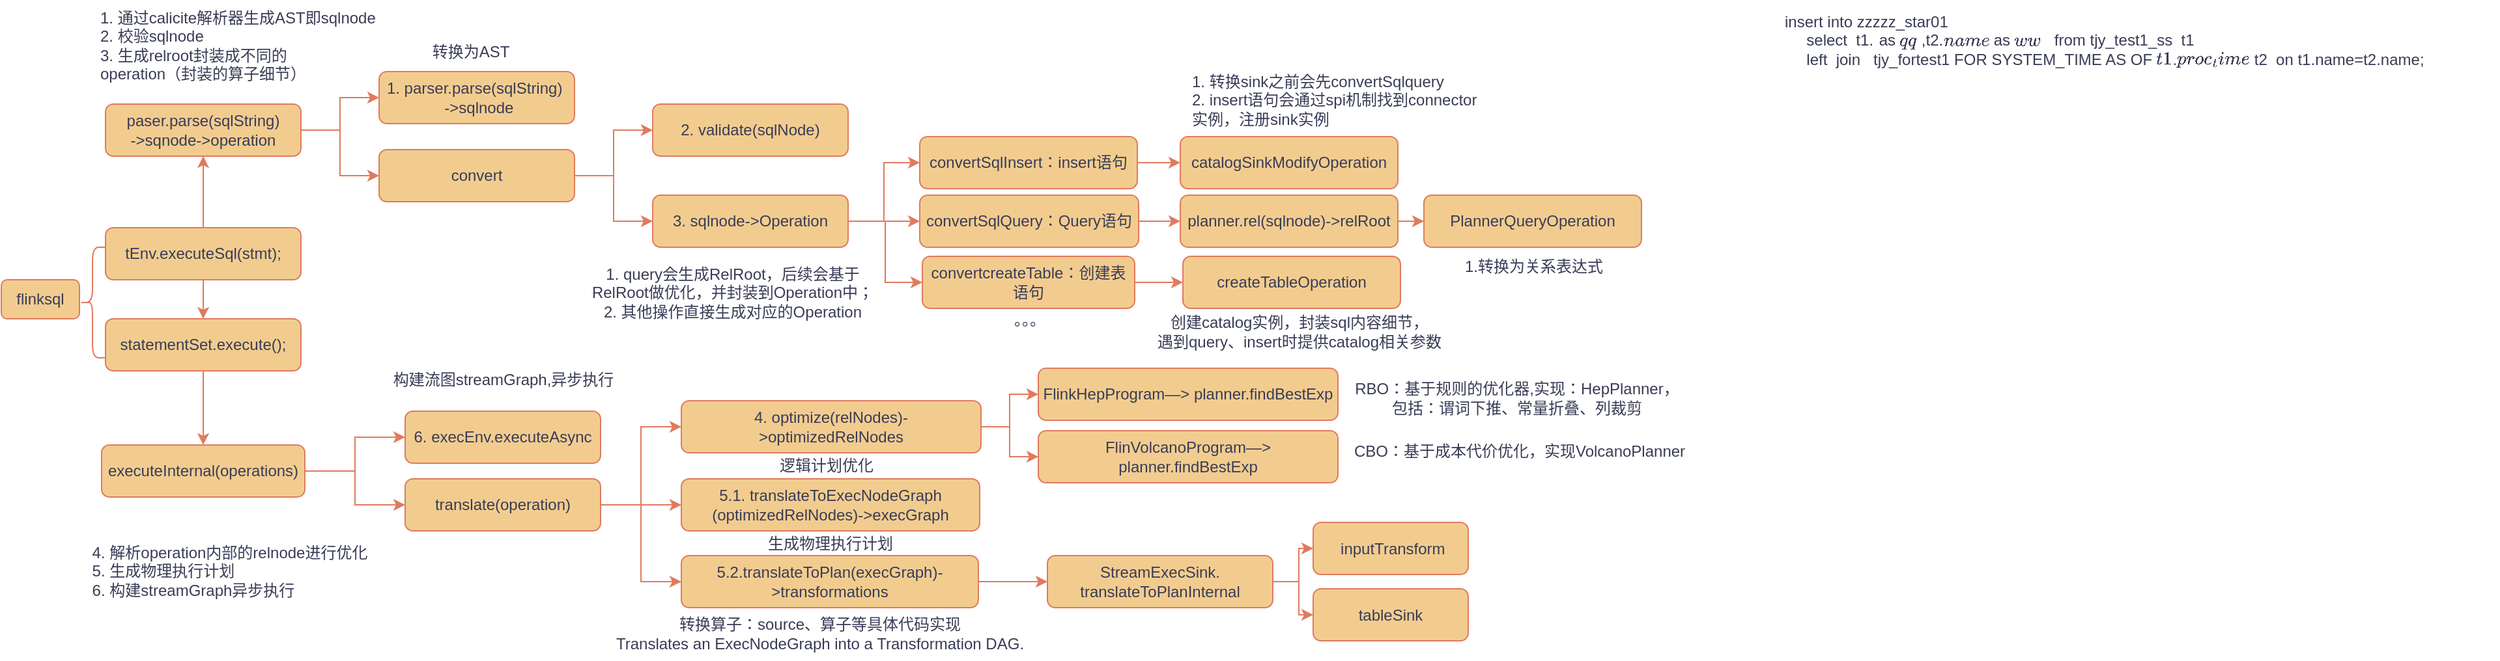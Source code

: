 <mxfile version="22.1.17" type="github">
  <diagram name="第 1 页" id="nlLDegoZxrFvPFiNcK8O">
    <mxGraphModel dx="816" dy="592" grid="0" gridSize="10" guides="1" tooltips="1" connect="1" arrows="1" fold="1" page="0" pageScale="1" pageWidth="1600" pageHeight="1200" math="0" shadow="0">
      <root>
        <mxCell id="0" />
        <mxCell id="1" parent="0" />
        <mxCell id="tADbp0Cch4AszEm7FbJm-317" value="flinksql" style="rounded=1;whiteSpace=wrap;html=1;labelBackgroundColor=none;fillColor=#F2CC8F;strokeColor=#E07A5F;fontColor=#393C56;" vertex="1" parent="1">
          <mxGeometry x="630" y="445" width="60" height="30" as="geometry" />
        </mxCell>
        <mxCell id="tADbp0Cch4AszEm7FbJm-319" value="" style="shape=curlyBracket;whiteSpace=wrap;html=1;rounded=1;labelPosition=left;verticalLabelPosition=middle;align=right;verticalAlign=middle;labelBackgroundColor=none;fillColor=#F2CC8F;strokeColor=#E07A5F;fontColor=#393C56;" vertex="1" parent="1">
          <mxGeometry x="690" y="420" width="20" height="85" as="geometry" />
        </mxCell>
        <mxCell id="tADbp0Cch4AszEm7FbJm-328" value="" style="edgeStyle=orthogonalEdgeStyle;rounded=0;orthogonalLoop=1;jettySize=auto;html=1;labelBackgroundColor=none;strokeColor=#E07A5F;fontColor=default;" edge="1" parent="1" source="tADbp0Cch4AszEm7FbJm-320" target="tADbp0Cch4AszEm7FbJm-327">
          <mxGeometry relative="1" as="geometry" />
        </mxCell>
        <mxCell id="tADbp0Cch4AszEm7FbJm-330" value="" style="edgeStyle=orthogonalEdgeStyle;rounded=0;orthogonalLoop=1;jettySize=auto;html=1;labelBackgroundColor=none;strokeColor=#E07A5F;fontColor=default;" edge="1" parent="1" source="tADbp0Cch4AszEm7FbJm-320" target="tADbp0Cch4AszEm7FbJm-329">
          <mxGeometry relative="1" as="geometry" />
        </mxCell>
        <mxCell id="tADbp0Cch4AszEm7FbJm-320" value="tEnv.executeSql(stmt);" style="rounded=1;whiteSpace=wrap;html=1;labelBackgroundColor=none;fillColor=#F2CC8F;strokeColor=#E07A5F;fontColor=#393C56;" vertex="1" parent="1">
          <mxGeometry x="710" y="405" width="150" height="40" as="geometry" />
        </mxCell>
        <mxCell id="tADbp0Cch4AszEm7FbJm-386" value="" style="edgeStyle=orthogonalEdgeStyle;rounded=0;orthogonalLoop=1;jettySize=auto;html=1;strokeColor=#E07A5F;fontColor=#393C56;fillColor=#F2CC8F;" edge="1" parent="1" source="tADbp0Cch4AszEm7FbJm-327" target="tADbp0Cch4AszEm7FbJm-382">
          <mxGeometry relative="1" as="geometry" />
        </mxCell>
        <mxCell id="tADbp0Cch4AszEm7FbJm-327" value="statementSet.execute();" style="rounded=1;whiteSpace=wrap;html=1;labelBackgroundColor=none;fillColor=#F2CC8F;strokeColor=#E07A5F;fontColor=#393C56;" vertex="1" parent="1">
          <mxGeometry x="710" y="475" width="150" height="40" as="geometry" />
        </mxCell>
        <mxCell id="tADbp0Cch4AszEm7FbJm-338" value="" style="edgeStyle=orthogonalEdgeStyle;rounded=0;orthogonalLoop=1;jettySize=auto;html=1;strokeColor=#E07A5F;fontColor=#393C56;fillColor=#F2CC8F;" edge="1" parent="1" source="tADbp0Cch4AszEm7FbJm-329" target="tADbp0Cch4AszEm7FbJm-337">
          <mxGeometry relative="1" as="geometry" />
        </mxCell>
        <mxCell id="tADbp0Cch4AszEm7FbJm-340" value="" style="edgeStyle=orthogonalEdgeStyle;rounded=0;orthogonalLoop=1;jettySize=auto;html=1;strokeColor=#E07A5F;fontColor=#393C56;fillColor=#F2CC8F;" edge="1" parent="1" source="tADbp0Cch4AszEm7FbJm-329" target="tADbp0Cch4AszEm7FbJm-339">
          <mxGeometry relative="1" as="geometry" />
        </mxCell>
        <mxCell id="tADbp0Cch4AszEm7FbJm-329" value="paser.parse(sqlString)&lt;br&gt;-&amp;gt;sqnode-&amp;gt;operation" style="rounded=1;whiteSpace=wrap;html=1;labelBackgroundColor=none;fillColor=#F2CC8F;strokeColor=#E07A5F;fontColor=#393C56;" vertex="1" parent="1">
          <mxGeometry x="710" y="310" width="150" height="40" as="geometry" />
        </mxCell>
        <mxCell id="tADbp0Cch4AszEm7FbJm-332" value="1. 通过calicite解析器生成AST即sqlnode&lt;br&gt;2. 校验sqlnode&lt;br&gt;3. 生成relroot封装成不同的&lt;br&gt;operation（封装的算子细节）" style="text;html=1;align=left;verticalAlign=middle;resizable=0;points=[];autosize=1;strokeColor=none;fillColor=none;labelBackgroundColor=none;fontColor=#393C56;" vertex="1" parent="1">
          <mxGeometry x="704" y="230" width="229" height="70" as="geometry" />
        </mxCell>
        <mxCell id="tADbp0Cch4AszEm7FbJm-337" value="1. parser.parse(sqlString)&amp;nbsp; &amp;nbsp;-&amp;gt;sqlnode" style="rounded=1;whiteSpace=wrap;html=1;labelBackgroundColor=none;fillColor=#F2CC8F;strokeColor=#E07A5F;fontColor=#393C56;" vertex="1" parent="1">
          <mxGeometry x="920" y="285" width="150" height="40" as="geometry" />
        </mxCell>
        <mxCell id="tADbp0Cch4AszEm7FbJm-342" value="" style="edgeStyle=orthogonalEdgeStyle;rounded=0;orthogonalLoop=1;jettySize=auto;html=1;strokeColor=#E07A5F;fontColor=#393C56;fillColor=#F2CC8F;" edge="1" parent="1" source="tADbp0Cch4AszEm7FbJm-339" target="tADbp0Cch4AszEm7FbJm-341">
          <mxGeometry relative="1" as="geometry" />
        </mxCell>
        <mxCell id="tADbp0Cch4AszEm7FbJm-344" value="" style="edgeStyle=orthogonalEdgeStyle;rounded=0;orthogonalLoop=1;jettySize=auto;html=1;strokeColor=#E07A5F;fontColor=#393C56;fillColor=#F2CC8F;" edge="1" parent="1" source="tADbp0Cch4AszEm7FbJm-339" target="tADbp0Cch4AszEm7FbJm-343">
          <mxGeometry relative="1" as="geometry" />
        </mxCell>
        <mxCell id="tADbp0Cch4AszEm7FbJm-339" value="convert" style="rounded=1;whiteSpace=wrap;html=1;labelBackgroundColor=none;fillColor=#F2CC8F;strokeColor=#E07A5F;fontColor=#393C56;" vertex="1" parent="1">
          <mxGeometry x="920" y="345" width="150" height="40" as="geometry" />
        </mxCell>
        <mxCell id="tADbp0Cch4AszEm7FbJm-341" value="2. validate(sqlNode)" style="rounded=1;whiteSpace=wrap;html=1;labelBackgroundColor=none;fillColor=#F2CC8F;strokeColor=#E07A5F;fontColor=#393C56;" vertex="1" parent="1">
          <mxGeometry x="1130" y="310" width="150" height="40" as="geometry" />
        </mxCell>
        <mxCell id="tADbp0Cch4AszEm7FbJm-354" style="edgeStyle=orthogonalEdgeStyle;rounded=0;orthogonalLoop=1;jettySize=auto;html=1;entryX=0;entryY=0.5;entryDx=0;entryDy=0;strokeColor=#E07A5F;fontColor=#393C56;fillColor=#F2CC8F;" edge="1" parent="1" source="tADbp0Cch4AszEm7FbJm-343" target="tADbp0Cch4AszEm7FbJm-350">
          <mxGeometry relative="1" as="geometry" />
        </mxCell>
        <mxCell id="tADbp0Cch4AszEm7FbJm-357" style="edgeStyle=orthogonalEdgeStyle;rounded=0;orthogonalLoop=1;jettySize=auto;html=1;strokeColor=#E07A5F;fontColor=#393C56;fillColor=#F2CC8F;" edge="1" parent="1" source="tADbp0Cch4AszEm7FbJm-343" target="tADbp0Cch4AszEm7FbJm-355">
          <mxGeometry relative="1" as="geometry" />
        </mxCell>
        <mxCell id="tADbp0Cch4AszEm7FbJm-358" style="edgeStyle=orthogonalEdgeStyle;rounded=0;orthogonalLoop=1;jettySize=auto;html=1;entryX=0;entryY=0.5;entryDx=0;entryDy=0;strokeColor=#E07A5F;fontColor=#393C56;fillColor=#F2CC8F;" edge="1" parent="1" source="tADbp0Cch4AszEm7FbJm-343" target="tADbp0Cch4AszEm7FbJm-356">
          <mxGeometry relative="1" as="geometry" />
        </mxCell>
        <mxCell id="tADbp0Cch4AszEm7FbJm-343" value="3. sqlnode-&amp;gt;Operation" style="rounded=1;whiteSpace=wrap;html=1;labelBackgroundColor=none;fillColor=#F2CC8F;strokeColor=#E07A5F;fontColor=#393C56;" vertex="1" parent="1">
          <mxGeometry x="1130" y="380" width="150" height="40" as="geometry" />
        </mxCell>
        <mxCell id="tADbp0Cch4AszEm7FbJm-345" value="转换为AST" style="text;html=1;align=center;verticalAlign=middle;resizable=0;points=[];autosize=1;strokeColor=none;fillColor=none;fontColor=#393C56;" vertex="1" parent="1">
          <mxGeometry x="950" y="255" width="80" height="30" as="geometry" />
        </mxCell>
        <mxCell id="tADbp0Cch4AszEm7FbJm-346" value="1. query会生成RelRoot，后续会基于&lt;br&gt;RelRoot做优化，并封装到Operation中；&lt;br&gt;2. 其他操作直接生成对应的Operation" style="text;html=1;align=center;verticalAlign=middle;resizable=0;points=[];autosize=1;strokeColor=none;fillColor=none;fontColor=#393C56;" vertex="1" parent="1">
          <mxGeometry x="1074" y="427" width="234" height="55" as="geometry" />
        </mxCell>
        <mxCell id="tADbp0Cch4AszEm7FbJm-378" value="" style="edgeStyle=orthogonalEdgeStyle;rounded=0;orthogonalLoop=1;jettySize=auto;html=1;strokeColor=#E07A5F;fontColor=#393C56;fillColor=#F2CC8F;" edge="1" parent="1" source="tADbp0Cch4AszEm7FbJm-350" target="tADbp0Cch4AszEm7FbJm-364">
          <mxGeometry relative="1" as="geometry" />
        </mxCell>
        <mxCell id="tADbp0Cch4AszEm7FbJm-350" value="convertSqlInsert：insert语句" style="rounded=1;whiteSpace=wrap;html=1;labelBackgroundColor=none;fillColor=#F2CC8F;strokeColor=#E07A5F;fontColor=#393C56;" vertex="1" parent="1">
          <mxGeometry x="1335" y="335" width="167" height="40" as="geometry" />
        </mxCell>
        <mxCell id="tADbp0Cch4AszEm7FbJm-372" style="edgeStyle=orthogonalEdgeStyle;rounded=0;orthogonalLoop=1;jettySize=auto;html=1;entryX=0;entryY=0.5;entryDx=0;entryDy=0;strokeColor=#E07A5F;fontColor=#393C56;fillColor=#F2CC8F;" edge="1" parent="1" source="tADbp0Cch4AszEm7FbJm-355" target="tADbp0Cch4AszEm7FbJm-365">
          <mxGeometry relative="1" as="geometry" />
        </mxCell>
        <mxCell id="tADbp0Cch4AszEm7FbJm-355" value="convertSqlQuery：Query语句" style="rounded=1;whiteSpace=wrap;html=1;labelBackgroundColor=none;fillColor=#F2CC8F;strokeColor=#E07A5F;fontColor=#393C56;" vertex="1" parent="1">
          <mxGeometry x="1335" y="380" width="168" height="40" as="geometry" />
        </mxCell>
        <mxCell id="tADbp0Cch4AszEm7FbJm-370" value="" style="edgeStyle=orthogonalEdgeStyle;rounded=0;orthogonalLoop=1;jettySize=auto;html=1;strokeColor=#E07A5F;fontColor=#393C56;fillColor=#F2CC8F;" edge="1" parent="1" source="tADbp0Cch4AszEm7FbJm-356" target="tADbp0Cch4AszEm7FbJm-366">
          <mxGeometry relative="1" as="geometry" />
        </mxCell>
        <mxCell id="tADbp0Cch4AszEm7FbJm-356" value="convertcreateTable：创建表语句" style="rounded=1;whiteSpace=wrap;html=1;labelBackgroundColor=none;fillColor=#F2CC8F;strokeColor=#E07A5F;fontColor=#393C56;" vertex="1" parent="1">
          <mxGeometry x="1337" y="427" width="163" height="40" as="geometry" />
        </mxCell>
        <mxCell id="tADbp0Cch4AszEm7FbJm-361" value="。。。" style="text;html=1;align=center;verticalAlign=middle;resizable=0;points=[];autosize=1;strokeColor=none;fillColor=none;fontColor=#393C56;" vertex="1" parent="1">
          <mxGeometry x="1392" y="463" width="54" height="26" as="geometry" />
        </mxCell>
        <mxCell id="tADbp0Cch4AszEm7FbJm-374" value="" style="edgeStyle=orthogonalEdgeStyle;rounded=0;orthogonalLoop=1;jettySize=auto;html=1;strokeColor=#E07A5F;fontColor=#393C56;fillColor=#F2CC8F;" edge="1" parent="1" source="tADbp0Cch4AszEm7FbJm-365" target="tADbp0Cch4AszEm7FbJm-373">
          <mxGeometry relative="1" as="geometry" />
        </mxCell>
        <mxCell id="tADbp0Cch4AszEm7FbJm-365" value="planner.rel(sqlnode)-&amp;gt;relRoot" style="rounded=1;whiteSpace=wrap;html=1;labelBackgroundColor=none;fillColor=#F2CC8F;strokeColor=#E07A5F;fontColor=#393C56;" vertex="1" parent="1">
          <mxGeometry x="1535" y="380" width="167" height="40" as="geometry" />
        </mxCell>
        <mxCell id="tADbp0Cch4AszEm7FbJm-366" value="createTableOperation" style="rounded=1;whiteSpace=wrap;html=1;labelBackgroundColor=none;fillColor=#F2CC8F;strokeColor=#E07A5F;fontColor=#393C56;" vertex="1" parent="1">
          <mxGeometry x="1537" y="427" width="167" height="40" as="geometry" />
        </mxCell>
        <mxCell id="tADbp0Cch4AszEm7FbJm-364" value="catalogSinkModifyOperation" style="rounded=1;whiteSpace=wrap;html=1;labelBackgroundColor=none;fillColor=#F2CC8F;strokeColor=#E07A5F;fontColor=#393C56;" vertex="1" parent="1">
          <mxGeometry x="1535" y="335" width="167" height="40" as="geometry" />
        </mxCell>
        <mxCell id="tADbp0Cch4AszEm7FbJm-373" value="PlannerQueryOperation" style="rounded=1;whiteSpace=wrap;html=1;labelBackgroundColor=none;fillColor=#F2CC8F;strokeColor=#E07A5F;fontColor=#393C56;" vertex="1" parent="1">
          <mxGeometry x="1722" y="380" width="167" height="40" as="geometry" />
        </mxCell>
        <mxCell id="tADbp0Cch4AszEm7FbJm-375" value="创建catalog实例，封装sql内容细节，&lt;br&gt;遇到query、insert时提供catalog相关参数" style="text;html=1;align=center;verticalAlign=middle;resizable=0;points=[];autosize=1;strokeColor=none;fillColor=none;fontColor=#393C56;" vertex="1" parent="1">
          <mxGeometry x="1508" y="464" width="236" height="41" as="geometry" />
        </mxCell>
        <mxCell id="tADbp0Cch4AszEm7FbJm-376" value="1.转换为关系表达式" style="text;html=1;align=center;verticalAlign=middle;resizable=0;points=[];autosize=1;strokeColor=none;fillColor=none;fontColor=#393C56;" vertex="1" parent="1">
          <mxGeometry x="1743.5" y="422" width="124" height="26" as="geometry" />
        </mxCell>
        <mxCell id="tADbp0Cch4AszEm7FbJm-379" value="&lt;span style=&quot;color: rgb(57, 60, 86); font-family: Helvetica; font-size: 12px; font-style: normal; font-variant-ligatures: normal; font-variant-caps: normal; font-weight: 400; letter-spacing: normal; orphans: 2; text-align: center; text-indent: 0px; text-transform: none; widows: 2; word-spacing: 0px; -webkit-text-stroke-width: 0px; background-color: rgb(255, 255, 255); text-decoration-thickness: initial; text-decoration-style: initial; text-decoration-color: initial; float: none; display: inline !important;&quot;&gt;1. 转换sink之前会先convertSqlquery&lt;br&gt;2. insert语句会通过spi机制找到connector实例，注册sink实例&lt;br&gt;&lt;/span&gt;" style="text;whiteSpace=wrap;html=1;fontColor=#393C56;" vertex="1" parent="1">
          <mxGeometry x="1542" y="278.77" width="223" height="52.46" as="geometry" />
        </mxCell>
        <mxCell id="tADbp0Cch4AszEm7FbJm-381" value="insert into zzzzz_star01 &#xa;     select  t1.`id` as `qq` ,t2.`name` as `ww`   from tjy_test1_ss  t1 &#xa;     left  join   tjy_fortest1 FOR SYSTEM_TIME AS OF `t1`.`proc_time` t2  on t1.name=t2.name;" style="text;whiteSpace=wrap;fontColor=#393C56;" vertex="1" parent="1">
          <mxGeometry x="1996.846" y="232.538" width="550" height="51" as="geometry" />
        </mxCell>
        <mxCell id="tADbp0Cch4AszEm7FbJm-387" style="edgeStyle=orthogonalEdgeStyle;rounded=0;orthogonalLoop=1;jettySize=auto;html=1;entryX=0;entryY=0.5;entryDx=0;entryDy=0;strokeColor=#E07A5F;fontColor=#393C56;fillColor=#F2CC8F;" edge="1" parent="1" source="tADbp0Cch4AszEm7FbJm-382" target="tADbp0Cch4AszEm7FbJm-385">
          <mxGeometry relative="1" as="geometry" />
        </mxCell>
        <mxCell id="tADbp0Cch4AszEm7FbJm-408" style="edgeStyle=orthogonalEdgeStyle;rounded=0;orthogonalLoop=1;jettySize=auto;html=1;entryX=0;entryY=0.5;entryDx=0;entryDy=0;strokeColor=#E07A5F;fontColor=#393C56;fillColor=#F2CC8F;" edge="1" parent="1" source="tADbp0Cch4AszEm7FbJm-382" target="tADbp0Cch4AszEm7FbJm-407">
          <mxGeometry relative="1" as="geometry" />
        </mxCell>
        <mxCell id="tADbp0Cch4AszEm7FbJm-382" value="executeInternal(operations&lt;span style=&quot;background-color: initial;&quot;&gt;)&lt;/span&gt;" style="rounded=1;whiteSpace=wrap;html=1;labelBackgroundColor=none;fillColor=#F2CC8F;strokeColor=#E07A5F;fontColor=#393C56;" vertex="1" parent="1">
          <mxGeometry x="707" y="572" width="156" height="40" as="geometry" />
        </mxCell>
        <mxCell id="tADbp0Cch4AszEm7FbJm-383" value="&lt;div style=&quot;text-align: left;&quot;&gt;&lt;span style=&quot;background-color: initial;&quot;&gt;4. 解析operation内部的relnode进行优化&lt;/span&gt;&lt;/div&gt;&lt;div style=&quot;text-align: left;&quot;&gt;&lt;span style=&quot;background-color: initial;&quot;&gt;5. 生成物理执行计划&lt;/span&gt;&lt;/div&gt;&lt;div style=&quot;text-align: left;&quot;&gt;&lt;span style=&quot;background-color: initial;&quot;&gt;6. 构建streamGraph异步执行&lt;/span&gt;&lt;/div&gt;" style="text;html=1;align=center;verticalAlign=middle;resizable=0;points=[];autosize=1;strokeColor=none;fillColor=none;fontColor=#393C56;" vertex="1" parent="1">
          <mxGeometry x="690" y="641" width="229" height="55" as="geometry" />
        </mxCell>
        <mxCell id="tADbp0Cch4AszEm7FbJm-392" style="edgeStyle=orthogonalEdgeStyle;rounded=0;orthogonalLoop=1;jettySize=auto;html=1;entryX=0;entryY=0.5;entryDx=0;entryDy=0;strokeColor=#E07A5F;fontColor=#393C56;fillColor=#F2CC8F;" edge="1" parent="1" source="tADbp0Cch4AszEm7FbJm-385" target="tADbp0Cch4AszEm7FbJm-390">
          <mxGeometry relative="1" as="geometry" />
        </mxCell>
        <mxCell id="tADbp0Cch4AszEm7FbJm-393" style="edgeStyle=orthogonalEdgeStyle;rounded=0;orthogonalLoop=1;jettySize=auto;html=1;entryX=0;entryY=0.5;entryDx=0;entryDy=0;strokeColor=#E07A5F;fontColor=#393C56;fillColor=#F2CC8F;" edge="1" parent="1" source="tADbp0Cch4AszEm7FbJm-385" target="tADbp0Cch4AszEm7FbJm-391">
          <mxGeometry relative="1" as="geometry" />
        </mxCell>
        <mxCell id="tADbp0Cch4AszEm7FbJm-394" style="edgeStyle=orthogonalEdgeStyle;rounded=0;orthogonalLoop=1;jettySize=auto;html=1;entryX=0;entryY=0.5;entryDx=0;entryDy=0;strokeColor=#E07A5F;fontColor=#393C56;fillColor=#F2CC8F;" edge="1" parent="1" source="tADbp0Cch4AszEm7FbJm-385" target="tADbp0Cch4AszEm7FbJm-388">
          <mxGeometry relative="1" as="geometry" />
        </mxCell>
        <mxCell id="tADbp0Cch4AszEm7FbJm-385" value="translate(operation)" style="rounded=1;whiteSpace=wrap;html=1;labelBackgroundColor=none;fillColor=#F2CC8F;strokeColor=#E07A5F;fontColor=#393C56;" vertex="1" parent="1">
          <mxGeometry x="940" y="598" width="150" height="40" as="geometry" />
        </mxCell>
        <mxCell id="tADbp0Cch4AszEm7FbJm-401" style="edgeStyle=orthogonalEdgeStyle;rounded=0;orthogonalLoop=1;jettySize=auto;html=1;entryX=0;entryY=0.5;entryDx=0;entryDy=0;strokeColor=#E07A5F;fontColor=#393C56;fillColor=#F2CC8F;" edge="1" parent="1" source="tADbp0Cch4AszEm7FbJm-388" target="tADbp0Cch4AszEm7FbJm-399">
          <mxGeometry relative="1" as="geometry" />
        </mxCell>
        <mxCell id="tADbp0Cch4AszEm7FbJm-402" style="edgeStyle=orthogonalEdgeStyle;rounded=0;orthogonalLoop=1;jettySize=auto;html=1;entryX=0;entryY=0.5;entryDx=0;entryDy=0;strokeColor=#E07A5F;fontColor=#393C56;fillColor=#F2CC8F;" edge="1" parent="1" source="tADbp0Cch4AszEm7FbJm-388" target="tADbp0Cch4AszEm7FbJm-400">
          <mxGeometry relative="1" as="geometry" />
        </mxCell>
        <mxCell id="tADbp0Cch4AszEm7FbJm-388" value="4. optimize(relNodes)-&amp;gt;optimizedRelNodes" style="rounded=1;whiteSpace=wrap;html=1;labelBackgroundColor=none;fillColor=#F2CC8F;strokeColor=#E07A5F;fontColor=#393C56;" vertex="1" parent="1">
          <mxGeometry x="1152" y="538" width="230" height="40" as="geometry" />
        </mxCell>
        <mxCell id="tADbp0Cch4AszEm7FbJm-390" value="5.1. translateToExecNodeGraph&lt;br&gt;(optimizedRelNodes)-&amp;gt;execGraph" style="rounded=1;whiteSpace=wrap;html=1;labelBackgroundColor=none;fillColor=#F2CC8F;strokeColor=#E07A5F;fontColor=#393C56;" vertex="1" parent="1">
          <mxGeometry x="1152" y="598" width="229" height="40" as="geometry" />
        </mxCell>
        <mxCell id="tADbp0Cch4AszEm7FbJm-415" value="" style="edgeStyle=orthogonalEdgeStyle;rounded=0;orthogonalLoop=1;jettySize=auto;html=1;strokeColor=#E07A5F;fontColor=#393C56;fillColor=#F2CC8F;" edge="1" parent="1" source="tADbp0Cch4AszEm7FbJm-391" target="tADbp0Cch4AszEm7FbJm-414">
          <mxGeometry relative="1" as="geometry" />
        </mxCell>
        <mxCell id="tADbp0Cch4AszEm7FbJm-391" value="5.2.translateToPlan(execGraph)-&amp;gt;transformations" style="rounded=1;whiteSpace=wrap;html=1;labelBackgroundColor=none;fillColor=#F2CC8F;strokeColor=#E07A5F;fontColor=#393C56;" vertex="1" parent="1">
          <mxGeometry x="1152" y="657" width="228" height="40" as="geometry" />
        </mxCell>
        <mxCell id="tADbp0Cch4AszEm7FbJm-395" value="逻辑计划优化" style="text;html=1;align=center;verticalAlign=middle;resizable=0;points=[];autosize=1;strokeColor=none;fillColor=none;fontColor=#393C56;" vertex="1" parent="1">
          <mxGeometry x="1218" y="575" width="90" height="26" as="geometry" />
        </mxCell>
        <mxCell id="tADbp0Cch4AszEm7FbJm-397" value="生成物理执行计划" style="text;html=1;align=center;verticalAlign=middle;resizable=0;points=[];autosize=1;strokeColor=none;fillColor=none;fontColor=#393C56;" vertex="1" parent="1">
          <mxGeometry x="1209" y="635" width="114" height="26" as="geometry" />
        </mxCell>
        <mxCell id="tADbp0Cch4AszEm7FbJm-398" value="转换算子：source、算子等具体代码实现&lt;br&gt;Translates an ExecNodeGraph into a Transformation DAG." style="text;html=1;align=center;verticalAlign=middle;resizable=0;points=[];autosize=1;strokeColor=none;fillColor=none;fontColor=#393C56;" vertex="1" parent="1">
          <mxGeometry x="1092" y="696" width="331" height="41" as="geometry" />
        </mxCell>
        <mxCell id="tADbp0Cch4AszEm7FbJm-399" value="FlinkHepProgram—&amp;gt; planner.findBestExp" style="rounded=1;whiteSpace=wrap;html=1;labelBackgroundColor=none;fillColor=#F2CC8F;strokeColor=#E07A5F;fontColor=#393C56;" vertex="1" parent="1">
          <mxGeometry x="1426" y="513" width="230" height="40" as="geometry" />
        </mxCell>
        <mxCell id="tADbp0Cch4AszEm7FbJm-400" value="FlinVolcanoProgram—&amp;gt; planner.findBestExp" style="rounded=1;whiteSpace=wrap;html=1;labelBackgroundColor=none;fillColor=#F2CC8F;strokeColor=#E07A5F;fontColor=#393C56;" vertex="1" parent="1">
          <mxGeometry x="1426" y="561" width="230" height="40" as="geometry" />
        </mxCell>
        <mxCell id="tADbp0Cch4AszEm7FbJm-403" value="RBO：基于规则的优化器,实现：HepPlanner，&lt;br&gt;包括：谓词下推、常量折叠、列裁剪" style="text;html=1;align=center;verticalAlign=middle;resizable=0;points=[];autosize=1;strokeColor=none;fillColor=none;fontColor=#393C56;" vertex="1" parent="1">
          <mxGeometry x="1659" y="515" width="267" height="41" as="geometry" />
        </mxCell>
        <mxCell id="tADbp0Cch4AszEm7FbJm-404" value="CBO：基于成本代价优化，实现VolcanoPlanner" style="text;html=1;align=center;verticalAlign=middle;resizable=0;points=[];autosize=1;strokeColor=none;fillColor=none;fontColor=#393C56;" vertex="1" parent="1">
          <mxGeometry x="1659" y="564" width="272" height="26" as="geometry" />
        </mxCell>
        <mxCell id="tADbp0Cch4AszEm7FbJm-405" value="&lt;div&gt;&amp;nbsp;inputTransform&lt;/div&gt;" style="rounded=1;whiteSpace=wrap;html=1;labelBackgroundColor=none;fillColor=#F2CC8F;strokeColor=#E07A5F;fontColor=#393C56;" vertex="1" parent="1">
          <mxGeometry x="1637" y="631.5" width="119" height="40" as="geometry" />
        </mxCell>
        <mxCell id="tADbp0Cch4AszEm7FbJm-407" value="6. execEnv.executeAsync" style="rounded=1;whiteSpace=wrap;html=1;labelBackgroundColor=none;fillColor=#F2CC8F;strokeColor=#E07A5F;fontColor=#393C56;" vertex="1" parent="1">
          <mxGeometry x="940" y="546" width="150" height="40" as="geometry" />
        </mxCell>
        <mxCell id="tADbp0Cch4AszEm7FbJm-409" value="构建流图streamGraph,异步执行" style="text;html=1;align=center;verticalAlign=middle;resizable=0;points=[];autosize=1;strokeColor=none;fillColor=none;fontColor=#393C56;" vertex="1" parent="1">
          <mxGeometry x="921.5" y="509" width="187" height="26" as="geometry" />
        </mxCell>
        <mxCell id="tADbp0Cch4AszEm7FbJm-412" value="&lt;div&gt;tableSink&lt;/div&gt;" style="rounded=1;whiteSpace=wrap;html=1;labelBackgroundColor=none;fillColor=#F2CC8F;strokeColor=#E07A5F;fontColor=#393C56;" vertex="1" parent="1">
          <mxGeometry x="1637" y="682.5" width="119" height="40" as="geometry" />
        </mxCell>
        <mxCell id="tADbp0Cch4AszEm7FbJm-416" style="edgeStyle=orthogonalEdgeStyle;rounded=0;orthogonalLoop=1;jettySize=auto;html=1;entryX=0;entryY=0.5;entryDx=0;entryDy=0;strokeColor=#E07A5F;fontColor=#393C56;fillColor=#F2CC8F;" edge="1" parent="1" source="tADbp0Cch4AszEm7FbJm-414" target="tADbp0Cch4AszEm7FbJm-405">
          <mxGeometry relative="1" as="geometry" />
        </mxCell>
        <mxCell id="tADbp0Cch4AszEm7FbJm-417" style="edgeStyle=orthogonalEdgeStyle;rounded=0;orthogonalLoop=1;jettySize=auto;html=1;entryX=0;entryY=0.5;entryDx=0;entryDy=0;strokeColor=#E07A5F;fontColor=#393C56;fillColor=#F2CC8F;" edge="1" parent="1" source="tADbp0Cch4AszEm7FbJm-414" target="tADbp0Cch4AszEm7FbJm-412">
          <mxGeometry relative="1" as="geometry" />
        </mxCell>
        <mxCell id="tADbp0Cch4AszEm7FbJm-414" value="&lt;div&gt;&amp;nbsp;StreamExecSink.&lt;span style=&quot;background-color: initial;&quot;&gt;&amp;nbsp; translateToPlanInternal&lt;/span&gt;&lt;/div&gt;" style="rounded=1;whiteSpace=wrap;html=1;labelBackgroundColor=none;fillColor=#F2CC8F;strokeColor=#E07A5F;fontColor=#393C56;" vertex="1" parent="1">
          <mxGeometry x="1433" y="657" width="173" height="40" as="geometry" />
        </mxCell>
      </root>
    </mxGraphModel>
  </diagram>
</mxfile>
